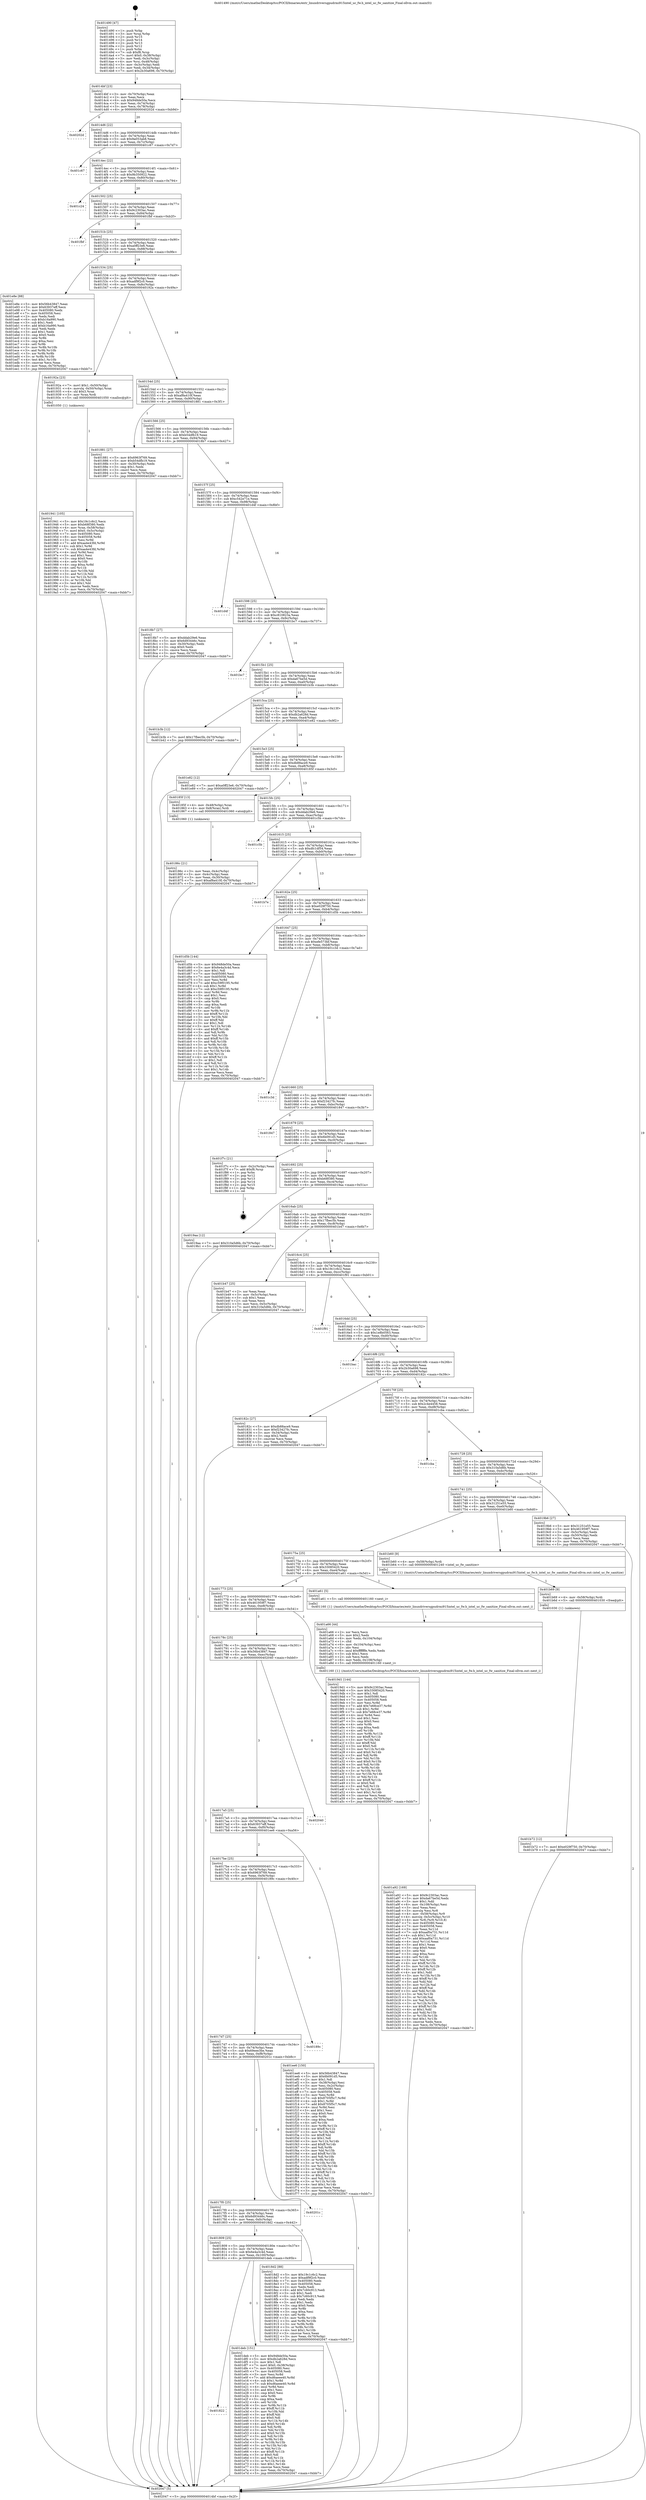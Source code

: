 digraph "0x401490" {
  label = "0x401490 (/mnt/c/Users/mathe/Desktop/tcc/POCII/binaries/extr_linuxdriversgpudrmi915intel_uc_fw.h_intel_uc_fw_sanitize_Final-ollvm.out::main(0))"
  labelloc = "t"
  node[shape=record]

  Entry [label="",width=0.3,height=0.3,shape=circle,fillcolor=black,style=filled]
  "0x4014bf" [label="{
     0x4014bf [23]\l
     | [instrs]\l
     &nbsp;&nbsp;0x4014bf \<+3\>: mov -0x70(%rbp),%eax\l
     &nbsp;&nbsp;0x4014c2 \<+2\>: mov %eax,%ecx\l
     &nbsp;&nbsp;0x4014c4 \<+6\>: sub $0x948de50a,%ecx\l
     &nbsp;&nbsp;0x4014ca \<+3\>: mov %eax,-0x74(%rbp)\l
     &nbsp;&nbsp;0x4014cd \<+3\>: mov %ecx,-0x78(%rbp)\l
     &nbsp;&nbsp;0x4014d0 \<+6\>: je 000000000040202d \<main+0xb9d\>\l
  }"]
  "0x40202d" [label="{
     0x40202d\l
  }", style=dashed]
  "0x4014d6" [label="{
     0x4014d6 [22]\l
     | [instrs]\l
     &nbsp;&nbsp;0x4014d6 \<+5\>: jmp 00000000004014db \<main+0x4b\>\l
     &nbsp;&nbsp;0x4014db \<+3\>: mov -0x74(%rbp),%eax\l
     &nbsp;&nbsp;0x4014de \<+5\>: sub $0x9a053ab8,%eax\l
     &nbsp;&nbsp;0x4014e3 \<+3\>: mov %eax,-0x7c(%rbp)\l
     &nbsp;&nbsp;0x4014e6 \<+6\>: je 0000000000401c67 \<main+0x7d7\>\l
  }"]
  Exit [label="",width=0.3,height=0.3,shape=circle,fillcolor=black,style=filled,peripheries=2]
  "0x401c67" [label="{
     0x401c67\l
  }", style=dashed]
  "0x4014ec" [label="{
     0x4014ec [22]\l
     | [instrs]\l
     &nbsp;&nbsp;0x4014ec \<+5\>: jmp 00000000004014f1 \<main+0x61\>\l
     &nbsp;&nbsp;0x4014f1 \<+3\>: mov -0x74(%rbp),%eax\l
     &nbsp;&nbsp;0x4014f4 \<+5\>: sub $0x9b350922,%eax\l
     &nbsp;&nbsp;0x4014f9 \<+3\>: mov %eax,-0x80(%rbp)\l
     &nbsp;&nbsp;0x4014fc \<+6\>: je 0000000000401c24 \<main+0x794\>\l
  }"]
  "0x401822" [label="{
     0x401822\l
  }", style=dashed]
  "0x401c24" [label="{
     0x401c24\l
  }", style=dashed]
  "0x401502" [label="{
     0x401502 [25]\l
     | [instrs]\l
     &nbsp;&nbsp;0x401502 \<+5\>: jmp 0000000000401507 \<main+0x77\>\l
     &nbsp;&nbsp;0x401507 \<+3\>: mov -0x74(%rbp),%eax\l
     &nbsp;&nbsp;0x40150a \<+5\>: sub $0x9c2303ac,%eax\l
     &nbsp;&nbsp;0x40150f \<+6\>: mov %eax,-0x84(%rbp)\l
     &nbsp;&nbsp;0x401515 \<+6\>: je 0000000000401fbf \<main+0xb2f\>\l
  }"]
  "0x401deb" [label="{
     0x401deb [151]\l
     | [instrs]\l
     &nbsp;&nbsp;0x401deb \<+5\>: mov $0x948de50a,%eax\l
     &nbsp;&nbsp;0x401df0 \<+5\>: mov $0xdb2a628d,%ecx\l
     &nbsp;&nbsp;0x401df5 \<+2\>: mov $0x1,%dl\l
     &nbsp;&nbsp;0x401df7 \<+7\>: movl $0x0,-0x38(%rbp)\l
     &nbsp;&nbsp;0x401dfe \<+7\>: mov 0x405080,%esi\l
     &nbsp;&nbsp;0x401e05 \<+7\>: mov 0x405058,%edi\l
     &nbsp;&nbsp;0x401e0c \<+3\>: mov %esi,%r8d\l
     &nbsp;&nbsp;0x401e0f \<+7\>: add $0xd6aeee40,%r8d\l
     &nbsp;&nbsp;0x401e16 \<+4\>: sub $0x1,%r8d\l
     &nbsp;&nbsp;0x401e1a \<+7\>: sub $0xd6aeee40,%r8d\l
     &nbsp;&nbsp;0x401e21 \<+4\>: imul %r8d,%esi\l
     &nbsp;&nbsp;0x401e25 \<+3\>: and $0x1,%esi\l
     &nbsp;&nbsp;0x401e28 \<+3\>: cmp $0x0,%esi\l
     &nbsp;&nbsp;0x401e2b \<+4\>: sete %r9b\l
     &nbsp;&nbsp;0x401e2f \<+3\>: cmp $0xa,%edi\l
     &nbsp;&nbsp;0x401e32 \<+4\>: setl %r10b\l
     &nbsp;&nbsp;0x401e36 \<+3\>: mov %r9b,%r11b\l
     &nbsp;&nbsp;0x401e39 \<+4\>: xor $0xff,%r11b\l
     &nbsp;&nbsp;0x401e3d \<+3\>: mov %r10b,%bl\l
     &nbsp;&nbsp;0x401e40 \<+3\>: xor $0xff,%bl\l
     &nbsp;&nbsp;0x401e43 \<+3\>: xor $0x0,%dl\l
     &nbsp;&nbsp;0x401e46 \<+3\>: mov %r11b,%r14b\l
     &nbsp;&nbsp;0x401e49 \<+4\>: and $0x0,%r14b\l
     &nbsp;&nbsp;0x401e4d \<+3\>: and %dl,%r9b\l
     &nbsp;&nbsp;0x401e50 \<+3\>: mov %bl,%r15b\l
     &nbsp;&nbsp;0x401e53 \<+4\>: and $0x0,%r15b\l
     &nbsp;&nbsp;0x401e57 \<+3\>: and %dl,%r10b\l
     &nbsp;&nbsp;0x401e5a \<+3\>: or %r9b,%r14b\l
     &nbsp;&nbsp;0x401e5d \<+3\>: or %r10b,%r15b\l
     &nbsp;&nbsp;0x401e60 \<+3\>: xor %r15b,%r14b\l
     &nbsp;&nbsp;0x401e63 \<+3\>: or %bl,%r11b\l
     &nbsp;&nbsp;0x401e66 \<+4\>: xor $0xff,%r11b\l
     &nbsp;&nbsp;0x401e6a \<+3\>: or $0x0,%dl\l
     &nbsp;&nbsp;0x401e6d \<+3\>: and %dl,%r11b\l
     &nbsp;&nbsp;0x401e70 \<+3\>: or %r11b,%r14b\l
     &nbsp;&nbsp;0x401e73 \<+4\>: test $0x1,%r14b\l
     &nbsp;&nbsp;0x401e77 \<+3\>: cmovne %ecx,%eax\l
     &nbsp;&nbsp;0x401e7a \<+3\>: mov %eax,-0x70(%rbp)\l
     &nbsp;&nbsp;0x401e7d \<+5\>: jmp 0000000000402047 \<main+0xbb7\>\l
  }"]
  "0x401fbf" [label="{
     0x401fbf\l
  }", style=dashed]
  "0x40151b" [label="{
     0x40151b [25]\l
     | [instrs]\l
     &nbsp;&nbsp;0x40151b \<+5\>: jmp 0000000000401520 \<main+0x90\>\l
     &nbsp;&nbsp;0x401520 \<+3\>: mov -0x74(%rbp),%eax\l
     &nbsp;&nbsp;0x401523 \<+5\>: sub $0xa0ff23e6,%eax\l
     &nbsp;&nbsp;0x401528 \<+6\>: mov %eax,-0x88(%rbp)\l
     &nbsp;&nbsp;0x40152e \<+6\>: je 0000000000401e8e \<main+0x9fe\>\l
  }"]
  "0x401b72" [label="{
     0x401b72 [12]\l
     | [instrs]\l
     &nbsp;&nbsp;0x401b72 \<+7\>: movl $0xe029f750,-0x70(%rbp)\l
     &nbsp;&nbsp;0x401b79 \<+5\>: jmp 0000000000402047 \<main+0xbb7\>\l
  }"]
  "0x401e8e" [label="{
     0x401e8e [88]\l
     | [instrs]\l
     &nbsp;&nbsp;0x401e8e \<+5\>: mov $0x56b43847,%eax\l
     &nbsp;&nbsp;0x401e93 \<+5\>: mov $0x63937eff,%ecx\l
     &nbsp;&nbsp;0x401e98 \<+7\>: mov 0x405080,%edx\l
     &nbsp;&nbsp;0x401e9f \<+7\>: mov 0x405058,%esi\l
     &nbsp;&nbsp;0x401ea6 \<+2\>: mov %edx,%edi\l
     &nbsp;&nbsp;0x401ea8 \<+6\>: sub $0xb16a990,%edi\l
     &nbsp;&nbsp;0x401eae \<+3\>: sub $0x1,%edi\l
     &nbsp;&nbsp;0x401eb1 \<+6\>: add $0xb16a990,%edi\l
     &nbsp;&nbsp;0x401eb7 \<+3\>: imul %edi,%edx\l
     &nbsp;&nbsp;0x401eba \<+3\>: and $0x1,%edx\l
     &nbsp;&nbsp;0x401ebd \<+3\>: cmp $0x0,%edx\l
     &nbsp;&nbsp;0x401ec0 \<+4\>: sete %r8b\l
     &nbsp;&nbsp;0x401ec4 \<+3\>: cmp $0xa,%esi\l
     &nbsp;&nbsp;0x401ec7 \<+4\>: setl %r9b\l
     &nbsp;&nbsp;0x401ecb \<+3\>: mov %r8b,%r10b\l
     &nbsp;&nbsp;0x401ece \<+3\>: and %r9b,%r10b\l
     &nbsp;&nbsp;0x401ed1 \<+3\>: xor %r9b,%r8b\l
     &nbsp;&nbsp;0x401ed4 \<+3\>: or %r8b,%r10b\l
     &nbsp;&nbsp;0x401ed7 \<+4\>: test $0x1,%r10b\l
     &nbsp;&nbsp;0x401edb \<+3\>: cmovne %ecx,%eax\l
     &nbsp;&nbsp;0x401ede \<+3\>: mov %eax,-0x70(%rbp)\l
     &nbsp;&nbsp;0x401ee1 \<+5\>: jmp 0000000000402047 \<main+0xbb7\>\l
  }"]
  "0x401534" [label="{
     0x401534 [25]\l
     | [instrs]\l
     &nbsp;&nbsp;0x401534 \<+5\>: jmp 0000000000401539 \<main+0xa9\>\l
     &nbsp;&nbsp;0x401539 \<+3\>: mov -0x74(%rbp),%eax\l
     &nbsp;&nbsp;0x40153c \<+5\>: sub $0xadf9f2c0,%eax\l
     &nbsp;&nbsp;0x401541 \<+6\>: mov %eax,-0x8c(%rbp)\l
     &nbsp;&nbsp;0x401547 \<+6\>: je 000000000040192a \<main+0x49a\>\l
  }"]
  "0x401b69" [label="{
     0x401b69 [9]\l
     | [instrs]\l
     &nbsp;&nbsp;0x401b69 \<+4\>: mov -0x58(%rbp),%rdi\l
     &nbsp;&nbsp;0x401b6d \<+5\>: call 0000000000401030 \<free@plt\>\l
     | [calls]\l
     &nbsp;&nbsp;0x401030 \{1\} (unknown)\l
  }"]
  "0x40192a" [label="{
     0x40192a [23]\l
     | [instrs]\l
     &nbsp;&nbsp;0x40192a \<+7\>: movl $0x1,-0x50(%rbp)\l
     &nbsp;&nbsp;0x401931 \<+4\>: movslq -0x50(%rbp),%rax\l
     &nbsp;&nbsp;0x401935 \<+4\>: shl $0x3,%rax\l
     &nbsp;&nbsp;0x401939 \<+3\>: mov %rax,%rdi\l
     &nbsp;&nbsp;0x40193c \<+5\>: call 0000000000401050 \<malloc@plt\>\l
     | [calls]\l
     &nbsp;&nbsp;0x401050 \{1\} (unknown)\l
  }"]
  "0x40154d" [label="{
     0x40154d [25]\l
     | [instrs]\l
     &nbsp;&nbsp;0x40154d \<+5\>: jmp 0000000000401552 \<main+0xc2\>\l
     &nbsp;&nbsp;0x401552 \<+3\>: mov -0x74(%rbp),%eax\l
     &nbsp;&nbsp;0x401555 \<+5\>: sub $0xaf8a410f,%eax\l
     &nbsp;&nbsp;0x40155a \<+6\>: mov %eax,-0x90(%rbp)\l
     &nbsp;&nbsp;0x401560 \<+6\>: je 0000000000401881 \<main+0x3f1\>\l
  }"]
  "0x401a92" [label="{
     0x401a92 [169]\l
     | [instrs]\l
     &nbsp;&nbsp;0x401a92 \<+5\>: mov $0x9c2303ac,%ecx\l
     &nbsp;&nbsp;0x401a97 \<+5\>: mov $0xda67be5d,%edx\l
     &nbsp;&nbsp;0x401a9c \<+3\>: mov $0x1,%dil\l
     &nbsp;&nbsp;0x401a9f \<+6\>: mov -0x108(%rbp),%esi\l
     &nbsp;&nbsp;0x401aa5 \<+3\>: imul %eax,%esi\l
     &nbsp;&nbsp;0x401aa8 \<+3\>: movslq %esi,%r8\l
     &nbsp;&nbsp;0x401aab \<+4\>: mov -0x58(%rbp),%r9\l
     &nbsp;&nbsp;0x401aaf \<+4\>: movslq -0x5c(%rbp),%r10\l
     &nbsp;&nbsp;0x401ab3 \<+4\>: mov %r8,(%r9,%r10,8)\l
     &nbsp;&nbsp;0x401ab7 \<+7\>: mov 0x405080,%eax\l
     &nbsp;&nbsp;0x401abe \<+7\>: mov 0x405058,%esi\l
     &nbsp;&nbsp;0x401ac5 \<+3\>: mov %eax,%r11d\l
     &nbsp;&nbsp;0x401ac8 \<+7\>: sub $0xaaf0a731,%r11d\l
     &nbsp;&nbsp;0x401acf \<+4\>: sub $0x1,%r11d\l
     &nbsp;&nbsp;0x401ad3 \<+7\>: add $0xaaf0a731,%r11d\l
     &nbsp;&nbsp;0x401ada \<+4\>: imul %r11d,%eax\l
     &nbsp;&nbsp;0x401ade \<+3\>: and $0x1,%eax\l
     &nbsp;&nbsp;0x401ae1 \<+3\>: cmp $0x0,%eax\l
     &nbsp;&nbsp;0x401ae4 \<+3\>: sete %bl\l
     &nbsp;&nbsp;0x401ae7 \<+3\>: cmp $0xa,%esi\l
     &nbsp;&nbsp;0x401aea \<+4\>: setl %r14b\l
     &nbsp;&nbsp;0x401aee \<+3\>: mov %bl,%r15b\l
     &nbsp;&nbsp;0x401af1 \<+4\>: xor $0xff,%r15b\l
     &nbsp;&nbsp;0x401af5 \<+3\>: mov %r14b,%r12b\l
     &nbsp;&nbsp;0x401af8 \<+4\>: xor $0xff,%r12b\l
     &nbsp;&nbsp;0x401afc \<+4\>: xor $0x1,%dil\l
     &nbsp;&nbsp;0x401b00 \<+3\>: mov %r15b,%r13b\l
     &nbsp;&nbsp;0x401b03 \<+4\>: and $0xff,%r13b\l
     &nbsp;&nbsp;0x401b07 \<+3\>: and %dil,%bl\l
     &nbsp;&nbsp;0x401b0a \<+3\>: mov %r12b,%al\l
     &nbsp;&nbsp;0x401b0d \<+2\>: and $0xff,%al\l
     &nbsp;&nbsp;0x401b0f \<+3\>: and %dil,%r14b\l
     &nbsp;&nbsp;0x401b12 \<+3\>: or %bl,%r13b\l
     &nbsp;&nbsp;0x401b15 \<+3\>: or %r14b,%al\l
     &nbsp;&nbsp;0x401b18 \<+3\>: xor %al,%r13b\l
     &nbsp;&nbsp;0x401b1b \<+3\>: or %r12b,%r15b\l
     &nbsp;&nbsp;0x401b1e \<+4\>: xor $0xff,%r15b\l
     &nbsp;&nbsp;0x401b22 \<+4\>: or $0x1,%dil\l
     &nbsp;&nbsp;0x401b26 \<+3\>: and %dil,%r15b\l
     &nbsp;&nbsp;0x401b29 \<+3\>: or %r15b,%r13b\l
     &nbsp;&nbsp;0x401b2c \<+4\>: test $0x1,%r13b\l
     &nbsp;&nbsp;0x401b30 \<+3\>: cmovne %edx,%ecx\l
     &nbsp;&nbsp;0x401b33 \<+3\>: mov %ecx,-0x70(%rbp)\l
     &nbsp;&nbsp;0x401b36 \<+5\>: jmp 0000000000402047 \<main+0xbb7\>\l
  }"]
  "0x401881" [label="{
     0x401881 [27]\l
     | [instrs]\l
     &nbsp;&nbsp;0x401881 \<+5\>: mov $0x6963f769,%eax\l
     &nbsp;&nbsp;0x401886 \<+5\>: mov $0xb54dfb19,%ecx\l
     &nbsp;&nbsp;0x40188b \<+3\>: mov -0x30(%rbp),%edx\l
     &nbsp;&nbsp;0x40188e \<+3\>: cmp $0x1,%edx\l
     &nbsp;&nbsp;0x401891 \<+3\>: cmovl %ecx,%eax\l
     &nbsp;&nbsp;0x401894 \<+3\>: mov %eax,-0x70(%rbp)\l
     &nbsp;&nbsp;0x401897 \<+5\>: jmp 0000000000402047 \<main+0xbb7\>\l
  }"]
  "0x401566" [label="{
     0x401566 [25]\l
     | [instrs]\l
     &nbsp;&nbsp;0x401566 \<+5\>: jmp 000000000040156b \<main+0xdb\>\l
     &nbsp;&nbsp;0x40156b \<+3\>: mov -0x74(%rbp),%eax\l
     &nbsp;&nbsp;0x40156e \<+5\>: sub $0xb54dfb19,%eax\l
     &nbsp;&nbsp;0x401573 \<+6\>: mov %eax,-0x94(%rbp)\l
     &nbsp;&nbsp;0x401579 \<+6\>: je 00000000004018b7 \<main+0x427\>\l
  }"]
  "0x401a66" [label="{
     0x401a66 [44]\l
     | [instrs]\l
     &nbsp;&nbsp;0x401a66 \<+2\>: xor %ecx,%ecx\l
     &nbsp;&nbsp;0x401a68 \<+5\>: mov $0x2,%edx\l
     &nbsp;&nbsp;0x401a6d \<+6\>: mov %edx,-0x104(%rbp)\l
     &nbsp;&nbsp;0x401a73 \<+1\>: cltd\l
     &nbsp;&nbsp;0x401a74 \<+6\>: mov -0x104(%rbp),%esi\l
     &nbsp;&nbsp;0x401a7a \<+2\>: idiv %esi\l
     &nbsp;&nbsp;0x401a7c \<+6\>: imul $0xfffffffe,%edx,%edx\l
     &nbsp;&nbsp;0x401a82 \<+3\>: sub $0x1,%ecx\l
     &nbsp;&nbsp;0x401a85 \<+2\>: sub %ecx,%edx\l
     &nbsp;&nbsp;0x401a87 \<+6\>: mov %edx,-0x108(%rbp)\l
     &nbsp;&nbsp;0x401a8d \<+5\>: call 0000000000401160 \<next_i\>\l
     | [calls]\l
     &nbsp;&nbsp;0x401160 \{1\} (/mnt/c/Users/mathe/Desktop/tcc/POCII/binaries/extr_linuxdriversgpudrmi915intel_uc_fw.h_intel_uc_fw_sanitize_Final-ollvm.out::next_i)\l
  }"]
  "0x4018b7" [label="{
     0x4018b7 [27]\l
     | [instrs]\l
     &nbsp;&nbsp;0x4018b7 \<+5\>: mov $0xddab29e6,%eax\l
     &nbsp;&nbsp;0x4018bc \<+5\>: mov $0x6d93446c,%ecx\l
     &nbsp;&nbsp;0x4018c1 \<+3\>: mov -0x30(%rbp),%edx\l
     &nbsp;&nbsp;0x4018c4 \<+3\>: cmp $0x0,%edx\l
     &nbsp;&nbsp;0x4018c7 \<+3\>: cmove %ecx,%eax\l
     &nbsp;&nbsp;0x4018ca \<+3\>: mov %eax,-0x70(%rbp)\l
     &nbsp;&nbsp;0x4018cd \<+5\>: jmp 0000000000402047 \<main+0xbb7\>\l
  }"]
  "0x40157f" [label="{
     0x40157f [25]\l
     | [instrs]\l
     &nbsp;&nbsp;0x40157f \<+5\>: jmp 0000000000401584 \<main+0xf4\>\l
     &nbsp;&nbsp;0x401584 \<+3\>: mov -0x74(%rbp),%eax\l
     &nbsp;&nbsp;0x401587 \<+5\>: sub $0xc542e71e,%eax\l
     &nbsp;&nbsp;0x40158c \<+6\>: mov %eax,-0x98(%rbp)\l
     &nbsp;&nbsp;0x401592 \<+6\>: je 0000000000401d4f \<main+0x8bf\>\l
  }"]
  "0x401941" [label="{
     0x401941 [105]\l
     | [instrs]\l
     &nbsp;&nbsp;0x401941 \<+5\>: mov $0x19c1c6c2,%ecx\l
     &nbsp;&nbsp;0x401946 \<+5\>: mov $0xb68f380,%edx\l
     &nbsp;&nbsp;0x40194b \<+4\>: mov %rax,-0x58(%rbp)\l
     &nbsp;&nbsp;0x40194f \<+7\>: movl $0x0,-0x5c(%rbp)\l
     &nbsp;&nbsp;0x401956 \<+7\>: mov 0x405080,%esi\l
     &nbsp;&nbsp;0x40195d \<+8\>: mov 0x405058,%r8d\l
     &nbsp;&nbsp;0x401965 \<+3\>: mov %esi,%r9d\l
     &nbsp;&nbsp;0x401968 \<+7\>: add $0xaa4e43fd,%r9d\l
     &nbsp;&nbsp;0x40196f \<+4\>: sub $0x1,%r9d\l
     &nbsp;&nbsp;0x401973 \<+7\>: sub $0xaa4e43fd,%r9d\l
     &nbsp;&nbsp;0x40197a \<+4\>: imul %r9d,%esi\l
     &nbsp;&nbsp;0x40197e \<+3\>: and $0x1,%esi\l
     &nbsp;&nbsp;0x401981 \<+3\>: cmp $0x0,%esi\l
     &nbsp;&nbsp;0x401984 \<+4\>: sete %r10b\l
     &nbsp;&nbsp;0x401988 \<+4\>: cmp $0xa,%r8d\l
     &nbsp;&nbsp;0x40198c \<+4\>: setl %r11b\l
     &nbsp;&nbsp;0x401990 \<+3\>: mov %r10b,%bl\l
     &nbsp;&nbsp;0x401993 \<+3\>: and %r11b,%bl\l
     &nbsp;&nbsp;0x401996 \<+3\>: xor %r11b,%r10b\l
     &nbsp;&nbsp;0x401999 \<+3\>: or %r10b,%bl\l
     &nbsp;&nbsp;0x40199c \<+3\>: test $0x1,%bl\l
     &nbsp;&nbsp;0x40199f \<+3\>: cmovne %edx,%ecx\l
     &nbsp;&nbsp;0x4019a2 \<+3\>: mov %ecx,-0x70(%rbp)\l
     &nbsp;&nbsp;0x4019a5 \<+5\>: jmp 0000000000402047 \<main+0xbb7\>\l
  }"]
  "0x401d4f" [label="{
     0x401d4f\l
  }", style=dashed]
  "0x401598" [label="{
     0x401598 [25]\l
     | [instrs]\l
     &nbsp;&nbsp;0x401598 \<+5\>: jmp 000000000040159d \<main+0x10d\>\l
     &nbsp;&nbsp;0x40159d \<+3\>: mov -0x74(%rbp),%eax\l
     &nbsp;&nbsp;0x4015a0 \<+5\>: sub $0xc810823a,%eax\l
     &nbsp;&nbsp;0x4015a5 \<+6\>: mov %eax,-0x9c(%rbp)\l
     &nbsp;&nbsp;0x4015ab \<+6\>: je 0000000000401bc7 \<main+0x737\>\l
  }"]
  "0x401809" [label="{
     0x401809 [25]\l
     | [instrs]\l
     &nbsp;&nbsp;0x401809 \<+5\>: jmp 000000000040180e \<main+0x37e\>\l
     &nbsp;&nbsp;0x40180e \<+3\>: mov -0x74(%rbp),%eax\l
     &nbsp;&nbsp;0x401811 \<+5\>: sub $0x6e4a3c4d,%eax\l
     &nbsp;&nbsp;0x401816 \<+6\>: mov %eax,-0x100(%rbp)\l
     &nbsp;&nbsp;0x40181c \<+6\>: je 0000000000401deb \<main+0x95b\>\l
  }"]
  "0x401bc7" [label="{
     0x401bc7\l
  }", style=dashed]
  "0x4015b1" [label="{
     0x4015b1 [25]\l
     | [instrs]\l
     &nbsp;&nbsp;0x4015b1 \<+5\>: jmp 00000000004015b6 \<main+0x126\>\l
     &nbsp;&nbsp;0x4015b6 \<+3\>: mov -0x74(%rbp),%eax\l
     &nbsp;&nbsp;0x4015b9 \<+5\>: sub $0xda67be5d,%eax\l
     &nbsp;&nbsp;0x4015be \<+6\>: mov %eax,-0xa0(%rbp)\l
     &nbsp;&nbsp;0x4015c4 \<+6\>: je 0000000000401b3b \<main+0x6ab\>\l
  }"]
  "0x4018d2" [label="{
     0x4018d2 [88]\l
     | [instrs]\l
     &nbsp;&nbsp;0x4018d2 \<+5\>: mov $0x19c1c6c2,%eax\l
     &nbsp;&nbsp;0x4018d7 \<+5\>: mov $0xadf9f2c0,%ecx\l
     &nbsp;&nbsp;0x4018dc \<+7\>: mov 0x405080,%edx\l
     &nbsp;&nbsp;0x4018e3 \<+7\>: mov 0x405058,%esi\l
     &nbsp;&nbsp;0x4018ea \<+2\>: mov %edx,%edi\l
     &nbsp;&nbsp;0x4018ec \<+6\>: add $0x7c60c913,%edi\l
     &nbsp;&nbsp;0x4018f2 \<+3\>: sub $0x1,%edi\l
     &nbsp;&nbsp;0x4018f5 \<+6\>: sub $0x7c60c913,%edi\l
     &nbsp;&nbsp;0x4018fb \<+3\>: imul %edi,%edx\l
     &nbsp;&nbsp;0x4018fe \<+3\>: and $0x1,%edx\l
     &nbsp;&nbsp;0x401901 \<+3\>: cmp $0x0,%edx\l
     &nbsp;&nbsp;0x401904 \<+4\>: sete %r8b\l
     &nbsp;&nbsp;0x401908 \<+3\>: cmp $0xa,%esi\l
     &nbsp;&nbsp;0x40190b \<+4\>: setl %r9b\l
     &nbsp;&nbsp;0x40190f \<+3\>: mov %r8b,%r10b\l
     &nbsp;&nbsp;0x401912 \<+3\>: and %r9b,%r10b\l
     &nbsp;&nbsp;0x401915 \<+3\>: xor %r9b,%r8b\l
     &nbsp;&nbsp;0x401918 \<+3\>: or %r8b,%r10b\l
     &nbsp;&nbsp;0x40191b \<+4\>: test $0x1,%r10b\l
     &nbsp;&nbsp;0x40191f \<+3\>: cmovne %ecx,%eax\l
     &nbsp;&nbsp;0x401922 \<+3\>: mov %eax,-0x70(%rbp)\l
     &nbsp;&nbsp;0x401925 \<+5\>: jmp 0000000000402047 \<main+0xbb7\>\l
  }"]
  "0x401b3b" [label="{
     0x401b3b [12]\l
     | [instrs]\l
     &nbsp;&nbsp;0x401b3b \<+7\>: movl $0x17fbec5b,-0x70(%rbp)\l
     &nbsp;&nbsp;0x401b42 \<+5\>: jmp 0000000000402047 \<main+0xbb7\>\l
  }"]
  "0x4015ca" [label="{
     0x4015ca [25]\l
     | [instrs]\l
     &nbsp;&nbsp;0x4015ca \<+5\>: jmp 00000000004015cf \<main+0x13f\>\l
     &nbsp;&nbsp;0x4015cf \<+3\>: mov -0x74(%rbp),%eax\l
     &nbsp;&nbsp;0x4015d2 \<+5\>: sub $0xdb2a628d,%eax\l
     &nbsp;&nbsp;0x4015d7 \<+6\>: mov %eax,-0xa4(%rbp)\l
     &nbsp;&nbsp;0x4015dd \<+6\>: je 0000000000401e82 \<main+0x9f2\>\l
  }"]
  "0x4017f0" [label="{
     0x4017f0 [25]\l
     | [instrs]\l
     &nbsp;&nbsp;0x4017f0 \<+5\>: jmp 00000000004017f5 \<main+0x365\>\l
     &nbsp;&nbsp;0x4017f5 \<+3\>: mov -0x74(%rbp),%eax\l
     &nbsp;&nbsp;0x4017f8 \<+5\>: sub $0x6d93446c,%eax\l
     &nbsp;&nbsp;0x4017fd \<+6\>: mov %eax,-0xfc(%rbp)\l
     &nbsp;&nbsp;0x401803 \<+6\>: je 00000000004018d2 \<main+0x442\>\l
  }"]
  "0x401e82" [label="{
     0x401e82 [12]\l
     | [instrs]\l
     &nbsp;&nbsp;0x401e82 \<+7\>: movl $0xa0ff23e6,-0x70(%rbp)\l
     &nbsp;&nbsp;0x401e89 \<+5\>: jmp 0000000000402047 \<main+0xbb7\>\l
  }"]
  "0x4015e3" [label="{
     0x4015e3 [25]\l
     | [instrs]\l
     &nbsp;&nbsp;0x4015e3 \<+5\>: jmp 00000000004015e8 \<main+0x158\>\l
     &nbsp;&nbsp;0x4015e8 \<+3\>: mov -0x74(%rbp),%eax\l
     &nbsp;&nbsp;0x4015eb \<+5\>: sub $0xdb88ace9,%eax\l
     &nbsp;&nbsp;0x4015f0 \<+6\>: mov %eax,-0xa8(%rbp)\l
     &nbsp;&nbsp;0x4015f6 \<+6\>: je 000000000040185f \<main+0x3cf\>\l
  }"]
  "0x40201c" [label="{
     0x40201c\l
  }", style=dashed]
  "0x40185f" [label="{
     0x40185f [13]\l
     | [instrs]\l
     &nbsp;&nbsp;0x40185f \<+4\>: mov -0x48(%rbp),%rax\l
     &nbsp;&nbsp;0x401863 \<+4\>: mov 0x8(%rax),%rdi\l
     &nbsp;&nbsp;0x401867 \<+5\>: call 0000000000401060 \<atoi@plt\>\l
     | [calls]\l
     &nbsp;&nbsp;0x401060 \{1\} (unknown)\l
  }"]
  "0x4015fc" [label="{
     0x4015fc [25]\l
     | [instrs]\l
     &nbsp;&nbsp;0x4015fc \<+5\>: jmp 0000000000401601 \<main+0x171\>\l
     &nbsp;&nbsp;0x401601 \<+3\>: mov -0x74(%rbp),%eax\l
     &nbsp;&nbsp;0x401604 \<+5\>: sub $0xddab29e6,%eax\l
     &nbsp;&nbsp;0x401609 \<+6\>: mov %eax,-0xac(%rbp)\l
     &nbsp;&nbsp;0x40160f \<+6\>: je 0000000000401c5b \<main+0x7cb\>\l
  }"]
  "0x4017d7" [label="{
     0x4017d7 [25]\l
     | [instrs]\l
     &nbsp;&nbsp;0x4017d7 \<+5\>: jmp 00000000004017dc \<main+0x34c\>\l
     &nbsp;&nbsp;0x4017dc \<+3\>: mov -0x74(%rbp),%eax\l
     &nbsp;&nbsp;0x4017df \<+5\>: sub $0x69eee3be,%eax\l
     &nbsp;&nbsp;0x4017e4 \<+6\>: mov %eax,-0xf8(%rbp)\l
     &nbsp;&nbsp;0x4017ea \<+6\>: je 000000000040201c \<main+0xb8c\>\l
  }"]
  "0x401c5b" [label="{
     0x401c5b\l
  }", style=dashed]
  "0x401615" [label="{
     0x401615 [25]\l
     | [instrs]\l
     &nbsp;&nbsp;0x401615 \<+5\>: jmp 000000000040161a \<main+0x18a\>\l
     &nbsp;&nbsp;0x40161a \<+3\>: mov -0x74(%rbp),%eax\l
     &nbsp;&nbsp;0x40161d \<+5\>: sub $0xdfc1df54,%eax\l
     &nbsp;&nbsp;0x401622 \<+6\>: mov %eax,-0xb0(%rbp)\l
     &nbsp;&nbsp;0x401628 \<+6\>: je 0000000000401b7e \<main+0x6ee\>\l
  }"]
  "0x40189c" [label="{
     0x40189c\l
  }", style=dashed]
  "0x401b7e" [label="{
     0x401b7e\l
  }", style=dashed]
  "0x40162e" [label="{
     0x40162e [25]\l
     | [instrs]\l
     &nbsp;&nbsp;0x40162e \<+5\>: jmp 0000000000401633 \<main+0x1a3\>\l
     &nbsp;&nbsp;0x401633 \<+3\>: mov -0x74(%rbp),%eax\l
     &nbsp;&nbsp;0x401636 \<+5\>: sub $0xe029f750,%eax\l
     &nbsp;&nbsp;0x40163b \<+6\>: mov %eax,-0xb4(%rbp)\l
     &nbsp;&nbsp;0x401641 \<+6\>: je 0000000000401d5b \<main+0x8cb\>\l
  }"]
  "0x4017be" [label="{
     0x4017be [25]\l
     | [instrs]\l
     &nbsp;&nbsp;0x4017be \<+5\>: jmp 00000000004017c3 \<main+0x333\>\l
     &nbsp;&nbsp;0x4017c3 \<+3\>: mov -0x74(%rbp),%eax\l
     &nbsp;&nbsp;0x4017c6 \<+5\>: sub $0x6963f769,%eax\l
     &nbsp;&nbsp;0x4017cb \<+6\>: mov %eax,-0xf4(%rbp)\l
     &nbsp;&nbsp;0x4017d1 \<+6\>: je 000000000040189c \<main+0x40c\>\l
  }"]
  "0x401d5b" [label="{
     0x401d5b [144]\l
     | [instrs]\l
     &nbsp;&nbsp;0x401d5b \<+5\>: mov $0x948de50a,%eax\l
     &nbsp;&nbsp;0x401d60 \<+5\>: mov $0x6e4a3c4d,%ecx\l
     &nbsp;&nbsp;0x401d65 \<+2\>: mov $0x1,%dl\l
     &nbsp;&nbsp;0x401d67 \<+7\>: mov 0x405080,%esi\l
     &nbsp;&nbsp;0x401d6e \<+7\>: mov 0x405058,%edi\l
     &nbsp;&nbsp;0x401d75 \<+3\>: mov %esi,%r8d\l
     &nbsp;&nbsp;0x401d78 \<+7\>: add $0xc59f0195,%r8d\l
     &nbsp;&nbsp;0x401d7f \<+4\>: sub $0x1,%r8d\l
     &nbsp;&nbsp;0x401d83 \<+7\>: sub $0xc59f0195,%r8d\l
     &nbsp;&nbsp;0x401d8a \<+4\>: imul %r8d,%esi\l
     &nbsp;&nbsp;0x401d8e \<+3\>: and $0x1,%esi\l
     &nbsp;&nbsp;0x401d91 \<+3\>: cmp $0x0,%esi\l
     &nbsp;&nbsp;0x401d94 \<+4\>: sete %r9b\l
     &nbsp;&nbsp;0x401d98 \<+3\>: cmp $0xa,%edi\l
     &nbsp;&nbsp;0x401d9b \<+4\>: setl %r10b\l
     &nbsp;&nbsp;0x401d9f \<+3\>: mov %r9b,%r11b\l
     &nbsp;&nbsp;0x401da2 \<+4\>: xor $0xff,%r11b\l
     &nbsp;&nbsp;0x401da6 \<+3\>: mov %r10b,%bl\l
     &nbsp;&nbsp;0x401da9 \<+3\>: xor $0xff,%bl\l
     &nbsp;&nbsp;0x401dac \<+3\>: xor $0x1,%dl\l
     &nbsp;&nbsp;0x401daf \<+3\>: mov %r11b,%r14b\l
     &nbsp;&nbsp;0x401db2 \<+4\>: and $0xff,%r14b\l
     &nbsp;&nbsp;0x401db6 \<+3\>: and %dl,%r9b\l
     &nbsp;&nbsp;0x401db9 \<+3\>: mov %bl,%r15b\l
     &nbsp;&nbsp;0x401dbc \<+4\>: and $0xff,%r15b\l
     &nbsp;&nbsp;0x401dc0 \<+3\>: and %dl,%r10b\l
     &nbsp;&nbsp;0x401dc3 \<+3\>: or %r9b,%r14b\l
     &nbsp;&nbsp;0x401dc6 \<+3\>: or %r10b,%r15b\l
     &nbsp;&nbsp;0x401dc9 \<+3\>: xor %r15b,%r14b\l
     &nbsp;&nbsp;0x401dcc \<+3\>: or %bl,%r11b\l
     &nbsp;&nbsp;0x401dcf \<+4\>: xor $0xff,%r11b\l
     &nbsp;&nbsp;0x401dd3 \<+3\>: or $0x1,%dl\l
     &nbsp;&nbsp;0x401dd6 \<+3\>: and %dl,%r11b\l
     &nbsp;&nbsp;0x401dd9 \<+3\>: or %r11b,%r14b\l
     &nbsp;&nbsp;0x401ddc \<+4\>: test $0x1,%r14b\l
     &nbsp;&nbsp;0x401de0 \<+3\>: cmovne %ecx,%eax\l
     &nbsp;&nbsp;0x401de3 \<+3\>: mov %eax,-0x70(%rbp)\l
     &nbsp;&nbsp;0x401de6 \<+5\>: jmp 0000000000402047 \<main+0xbb7\>\l
  }"]
  "0x401647" [label="{
     0x401647 [25]\l
     | [instrs]\l
     &nbsp;&nbsp;0x401647 \<+5\>: jmp 000000000040164c \<main+0x1bc\>\l
     &nbsp;&nbsp;0x40164c \<+3\>: mov -0x74(%rbp),%eax\l
     &nbsp;&nbsp;0x40164f \<+5\>: sub $0xefe573bf,%eax\l
     &nbsp;&nbsp;0x401654 \<+6\>: mov %eax,-0xb8(%rbp)\l
     &nbsp;&nbsp;0x40165a \<+6\>: je 0000000000401c3d \<main+0x7ad\>\l
  }"]
  "0x401ee6" [label="{
     0x401ee6 [150]\l
     | [instrs]\l
     &nbsp;&nbsp;0x401ee6 \<+5\>: mov $0x56b43847,%eax\l
     &nbsp;&nbsp;0x401eeb \<+5\>: mov $0x6b091d5,%ecx\l
     &nbsp;&nbsp;0x401ef0 \<+2\>: mov $0x1,%dl\l
     &nbsp;&nbsp;0x401ef2 \<+3\>: mov -0x38(%rbp),%esi\l
     &nbsp;&nbsp;0x401ef5 \<+3\>: mov %esi,-0x2c(%rbp)\l
     &nbsp;&nbsp;0x401ef8 \<+7\>: mov 0x405080,%esi\l
     &nbsp;&nbsp;0x401eff \<+7\>: mov 0x405058,%edi\l
     &nbsp;&nbsp;0x401f06 \<+3\>: mov %esi,%r8d\l
     &nbsp;&nbsp;0x401f09 \<+7\>: sub $0x8705f5c7,%r8d\l
     &nbsp;&nbsp;0x401f10 \<+4\>: sub $0x1,%r8d\l
     &nbsp;&nbsp;0x401f14 \<+7\>: add $0x8705f5c7,%r8d\l
     &nbsp;&nbsp;0x401f1b \<+4\>: imul %r8d,%esi\l
     &nbsp;&nbsp;0x401f1f \<+3\>: and $0x1,%esi\l
     &nbsp;&nbsp;0x401f22 \<+3\>: cmp $0x0,%esi\l
     &nbsp;&nbsp;0x401f25 \<+4\>: sete %r9b\l
     &nbsp;&nbsp;0x401f29 \<+3\>: cmp $0xa,%edi\l
     &nbsp;&nbsp;0x401f2c \<+4\>: setl %r10b\l
     &nbsp;&nbsp;0x401f30 \<+3\>: mov %r9b,%r11b\l
     &nbsp;&nbsp;0x401f33 \<+4\>: xor $0xff,%r11b\l
     &nbsp;&nbsp;0x401f37 \<+3\>: mov %r10b,%bl\l
     &nbsp;&nbsp;0x401f3a \<+3\>: xor $0xff,%bl\l
     &nbsp;&nbsp;0x401f3d \<+3\>: xor $0x1,%dl\l
     &nbsp;&nbsp;0x401f40 \<+3\>: mov %r11b,%r14b\l
     &nbsp;&nbsp;0x401f43 \<+4\>: and $0xff,%r14b\l
     &nbsp;&nbsp;0x401f47 \<+3\>: and %dl,%r9b\l
     &nbsp;&nbsp;0x401f4a \<+3\>: mov %bl,%r15b\l
     &nbsp;&nbsp;0x401f4d \<+4\>: and $0xff,%r15b\l
     &nbsp;&nbsp;0x401f51 \<+3\>: and %dl,%r10b\l
     &nbsp;&nbsp;0x401f54 \<+3\>: or %r9b,%r14b\l
     &nbsp;&nbsp;0x401f57 \<+3\>: or %r10b,%r15b\l
     &nbsp;&nbsp;0x401f5a \<+3\>: xor %r15b,%r14b\l
     &nbsp;&nbsp;0x401f5d \<+3\>: or %bl,%r11b\l
     &nbsp;&nbsp;0x401f60 \<+4\>: xor $0xff,%r11b\l
     &nbsp;&nbsp;0x401f64 \<+3\>: or $0x1,%dl\l
     &nbsp;&nbsp;0x401f67 \<+3\>: and %dl,%r11b\l
     &nbsp;&nbsp;0x401f6a \<+3\>: or %r11b,%r14b\l
     &nbsp;&nbsp;0x401f6d \<+4\>: test $0x1,%r14b\l
     &nbsp;&nbsp;0x401f71 \<+3\>: cmovne %ecx,%eax\l
     &nbsp;&nbsp;0x401f74 \<+3\>: mov %eax,-0x70(%rbp)\l
     &nbsp;&nbsp;0x401f77 \<+5\>: jmp 0000000000402047 \<main+0xbb7\>\l
  }"]
  "0x401c3d" [label="{
     0x401c3d\l
  }", style=dashed]
  "0x401660" [label="{
     0x401660 [25]\l
     | [instrs]\l
     &nbsp;&nbsp;0x401660 \<+5\>: jmp 0000000000401665 \<main+0x1d5\>\l
     &nbsp;&nbsp;0x401665 \<+3\>: mov -0x74(%rbp),%eax\l
     &nbsp;&nbsp;0x401668 \<+5\>: sub $0xf23427fc,%eax\l
     &nbsp;&nbsp;0x40166d \<+6\>: mov %eax,-0xbc(%rbp)\l
     &nbsp;&nbsp;0x401673 \<+6\>: je 0000000000401847 \<main+0x3b7\>\l
  }"]
  "0x4017a5" [label="{
     0x4017a5 [25]\l
     | [instrs]\l
     &nbsp;&nbsp;0x4017a5 \<+5\>: jmp 00000000004017aa \<main+0x31a\>\l
     &nbsp;&nbsp;0x4017aa \<+3\>: mov -0x74(%rbp),%eax\l
     &nbsp;&nbsp;0x4017ad \<+5\>: sub $0x63937eff,%eax\l
     &nbsp;&nbsp;0x4017b2 \<+6\>: mov %eax,-0xf0(%rbp)\l
     &nbsp;&nbsp;0x4017b8 \<+6\>: je 0000000000401ee6 \<main+0xa56\>\l
  }"]
  "0x401847" [label="{
     0x401847\l
  }", style=dashed]
  "0x401679" [label="{
     0x401679 [25]\l
     | [instrs]\l
     &nbsp;&nbsp;0x401679 \<+5\>: jmp 000000000040167e \<main+0x1ee\>\l
     &nbsp;&nbsp;0x40167e \<+3\>: mov -0x74(%rbp),%eax\l
     &nbsp;&nbsp;0x401681 \<+5\>: sub $0x6b091d5,%eax\l
     &nbsp;&nbsp;0x401686 \<+6\>: mov %eax,-0xc0(%rbp)\l
     &nbsp;&nbsp;0x40168c \<+6\>: je 0000000000401f7c \<main+0xaec\>\l
  }"]
  "0x402040" [label="{
     0x402040\l
  }", style=dashed]
  "0x401f7c" [label="{
     0x401f7c [21]\l
     | [instrs]\l
     &nbsp;&nbsp;0x401f7c \<+3\>: mov -0x2c(%rbp),%eax\l
     &nbsp;&nbsp;0x401f7f \<+7\>: add $0xf8,%rsp\l
     &nbsp;&nbsp;0x401f86 \<+1\>: pop %rbx\l
     &nbsp;&nbsp;0x401f87 \<+2\>: pop %r12\l
     &nbsp;&nbsp;0x401f89 \<+2\>: pop %r13\l
     &nbsp;&nbsp;0x401f8b \<+2\>: pop %r14\l
     &nbsp;&nbsp;0x401f8d \<+2\>: pop %r15\l
     &nbsp;&nbsp;0x401f8f \<+1\>: pop %rbp\l
     &nbsp;&nbsp;0x401f90 \<+1\>: ret\l
  }"]
  "0x401692" [label="{
     0x401692 [25]\l
     | [instrs]\l
     &nbsp;&nbsp;0x401692 \<+5\>: jmp 0000000000401697 \<main+0x207\>\l
     &nbsp;&nbsp;0x401697 \<+3\>: mov -0x74(%rbp),%eax\l
     &nbsp;&nbsp;0x40169a \<+5\>: sub $0xb68f380,%eax\l
     &nbsp;&nbsp;0x40169f \<+6\>: mov %eax,-0xc4(%rbp)\l
     &nbsp;&nbsp;0x4016a5 \<+6\>: je 00000000004019aa \<main+0x51a\>\l
  }"]
  "0x40178c" [label="{
     0x40178c [25]\l
     | [instrs]\l
     &nbsp;&nbsp;0x40178c \<+5\>: jmp 0000000000401791 \<main+0x301\>\l
     &nbsp;&nbsp;0x401791 \<+3\>: mov -0x74(%rbp),%eax\l
     &nbsp;&nbsp;0x401794 \<+5\>: sub $0x56b43847,%eax\l
     &nbsp;&nbsp;0x401799 \<+6\>: mov %eax,-0xec(%rbp)\l
     &nbsp;&nbsp;0x40179f \<+6\>: je 0000000000402040 \<main+0xbb0\>\l
  }"]
  "0x4019aa" [label="{
     0x4019aa [12]\l
     | [instrs]\l
     &nbsp;&nbsp;0x4019aa \<+7\>: movl $0x310a5d6b,-0x70(%rbp)\l
     &nbsp;&nbsp;0x4019b1 \<+5\>: jmp 0000000000402047 \<main+0xbb7\>\l
  }"]
  "0x4016ab" [label="{
     0x4016ab [25]\l
     | [instrs]\l
     &nbsp;&nbsp;0x4016ab \<+5\>: jmp 00000000004016b0 \<main+0x220\>\l
     &nbsp;&nbsp;0x4016b0 \<+3\>: mov -0x74(%rbp),%eax\l
     &nbsp;&nbsp;0x4016b3 \<+5\>: sub $0x17fbec5b,%eax\l
     &nbsp;&nbsp;0x4016b8 \<+6\>: mov %eax,-0xc8(%rbp)\l
     &nbsp;&nbsp;0x4016be \<+6\>: je 0000000000401b47 \<main+0x6b7\>\l
  }"]
  "0x4019d1" [label="{
     0x4019d1 [144]\l
     | [instrs]\l
     &nbsp;&nbsp;0x4019d1 \<+5\>: mov $0x9c2303ac,%eax\l
     &nbsp;&nbsp;0x4019d6 \<+5\>: mov $0x33085420,%ecx\l
     &nbsp;&nbsp;0x4019db \<+2\>: mov $0x1,%dl\l
     &nbsp;&nbsp;0x4019dd \<+7\>: mov 0x405080,%esi\l
     &nbsp;&nbsp;0x4019e4 \<+7\>: mov 0x405058,%edi\l
     &nbsp;&nbsp;0x4019eb \<+3\>: mov %esi,%r8d\l
     &nbsp;&nbsp;0x4019ee \<+7\>: add $0x7e68ce37,%r8d\l
     &nbsp;&nbsp;0x4019f5 \<+4\>: sub $0x1,%r8d\l
     &nbsp;&nbsp;0x4019f9 \<+7\>: sub $0x7e68ce37,%r8d\l
     &nbsp;&nbsp;0x401a00 \<+4\>: imul %r8d,%esi\l
     &nbsp;&nbsp;0x401a04 \<+3\>: and $0x1,%esi\l
     &nbsp;&nbsp;0x401a07 \<+3\>: cmp $0x0,%esi\l
     &nbsp;&nbsp;0x401a0a \<+4\>: sete %r9b\l
     &nbsp;&nbsp;0x401a0e \<+3\>: cmp $0xa,%edi\l
     &nbsp;&nbsp;0x401a11 \<+4\>: setl %r10b\l
     &nbsp;&nbsp;0x401a15 \<+3\>: mov %r9b,%r11b\l
     &nbsp;&nbsp;0x401a18 \<+4\>: xor $0xff,%r11b\l
     &nbsp;&nbsp;0x401a1c \<+3\>: mov %r10b,%bl\l
     &nbsp;&nbsp;0x401a1f \<+3\>: xor $0xff,%bl\l
     &nbsp;&nbsp;0x401a22 \<+3\>: xor $0x0,%dl\l
     &nbsp;&nbsp;0x401a25 \<+3\>: mov %r11b,%r14b\l
     &nbsp;&nbsp;0x401a28 \<+4\>: and $0x0,%r14b\l
     &nbsp;&nbsp;0x401a2c \<+3\>: and %dl,%r9b\l
     &nbsp;&nbsp;0x401a2f \<+3\>: mov %bl,%r15b\l
     &nbsp;&nbsp;0x401a32 \<+4\>: and $0x0,%r15b\l
     &nbsp;&nbsp;0x401a36 \<+3\>: and %dl,%r10b\l
     &nbsp;&nbsp;0x401a39 \<+3\>: or %r9b,%r14b\l
     &nbsp;&nbsp;0x401a3c \<+3\>: or %r10b,%r15b\l
     &nbsp;&nbsp;0x401a3f \<+3\>: xor %r15b,%r14b\l
     &nbsp;&nbsp;0x401a42 \<+3\>: or %bl,%r11b\l
     &nbsp;&nbsp;0x401a45 \<+4\>: xor $0xff,%r11b\l
     &nbsp;&nbsp;0x401a49 \<+3\>: or $0x0,%dl\l
     &nbsp;&nbsp;0x401a4c \<+3\>: and %dl,%r11b\l
     &nbsp;&nbsp;0x401a4f \<+3\>: or %r11b,%r14b\l
     &nbsp;&nbsp;0x401a52 \<+4\>: test $0x1,%r14b\l
     &nbsp;&nbsp;0x401a56 \<+3\>: cmovne %ecx,%eax\l
     &nbsp;&nbsp;0x401a59 \<+3\>: mov %eax,-0x70(%rbp)\l
     &nbsp;&nbsp;0x401a5c \<+5\>: jmp 0000000000402047 \<main+0xbb7\>\l
  }"]
  "0x401b47" [label="{
     0x401b47 [25]\l
     | [instrs]\l
     &nbsp;&nbsp;0x401b47 \<+2\>: xor %eax,%eax\l
     &nbsp;&nbsp;0x401b49 \<+3\>: mov -0x5c(%rbp),%ecx\l
     &nbsp;&nbsp;0x401b4c \<+3\>: sub $0x1,%eax\l
     &nbsp;&nbsp;0x401b4f \<+2\>: sub %eax,%ecx\l
     &nbsp;&nbsp;0x401b51 \<+3\>: mov %ecx,-0x5c(%rbp)\l
     &nbsp;&nbsp;0x401b54 \<+7\>: movl $0x310a5d6b,-0x70(%rbp)\l
     &nbsp;&nbsp;0x401b5b \<+5\>: jmp 0000000000402047 \<main+0xbb7\>\l
  }"]
  "0x4016c4" [label="{
     0x4016c4 [25]\l
     | [instrs]\l
     &nbsp;&nbsp;0x4016c4 \<+5\>: jmp 00000000004016c9 \<main+0x239\>\l
     &nbsp;&nbsp;0x4016c9 \<+3\>: mov -0x74(%rbp),%eax\l
     &nbsp;&nbsp;0x4016cc \<+5\>: sub $0x19c1c6c2,%eax\l
     &nbsp;&nbsp;0x4016d1 \<+6\>: mov %eax,-0xcc(%rbp)\l
     &nbsp;&nbsp;0x4016d7 \<+6\>: je 0000000000401f91 \<main+0xb01\>\l
  }"]
  "0x401773" [label="{
     0x401773 [25]\l
     | [instrs]\l
     &nbsp;&nbsp;0x401773 \<+5\>: jmp 0000000000401778 \<main+0x2e8\>\l
     &nbsp;&nbsp;0x401778 \<+3\>: mov -0x74(%rbp),%eax\l
     &nbsp;&nbsp;0x40177b \<+5\>: sub $0x461959f7,%eax\l
     &nbsp;&nbsp;0x401780 \<+6\>: mov %eax,-0xe8(%rbp)\l
     &nbsp;&nbsp;0x401786 \<+6\>: je 00000000004019d1 \<main+0x541\>\l
  }"]
  "0x401f91" [label="{
     0x401f91\l
  }", style=dashed]
  "0x4016dd" [label="{
     0x4016dd [25]\l
     | [instrs]\l
     &nbsp;&nbsp;0x4016dd \<+5\>: jmp 00000000004016e2 \<main+0x252\>\l
     &nbsp;&nbsp;0x4016e2 \<+3\>: mov -0x74(%rbp),%eax\l
     &nbsp;&nbsp;0x4016e5 \<+5\>: sub $0x1e8b0563,%eax\l
     &nbsp;&nbsp;0x4016ea \<+6\>: mov %eax,-0xd0(%rbp)\l
     &nbsp;&nbsp;0x4016f0 \<+6\>: je 0000000000401bac \<main+0x71c\>\l
  }"]
  "0x401a61" [label="{
     0x401a61 [5]\l
     | [instrs]\l
     &nbsp;&nbsp;0x401a61 \<+5\>: call 0000000000401160 \<next_i\>\l
     | [calls]\l
     &nbsp;&nbsp;0x401160 \{1\} (/mnt/c/Users/mathe/Desktop/tcc/POCII/binaries/extr_linuxdriversgpudrmi915intel_uc_fw.h_intel_uc_fw_sanitize_Final-ollvm.out::next_i)\l
  }"]
  "0x401bac" [label="{
     0x401bac\l
  }", style=dashed]
  "0x4016f6" [label="{
     0x4016f6 [25]\l
     | [instrs]\l
     &nbsp;&nbsp;0x4016f6 \<+5\>: jmp 00000000004016fb \<main+0x26b\>\l
     &nbsp;&nbsp;0x4016fb \<+3\>: mov -0x74(%rbp),%eax\l
     &nbsp;&nbsp;0x4016fe \<+5\>: sub $0x2b30a698,%eax\l
     &nbsp;&nbsp;0x401703 \<+6\>: mov %eax,-0xd4(%rbp)\l
     &nbsp;&nbsp;0x401709 \<+6\>: je 000000000040182c \<main+0x39c\>\l
  }"]
  "0x40175a" [label="{
     0x40175a [25]\l
     | [instrs]\l
     &nbsp;&nbsp;0x40175a \<+5\>: jmp 000000000040175f \<main+0x2cf\>\l
     &nbsp;&nbsp;0x40175f \<+3\>: mov -0x74(%rbp),%eax\l
     &nbsp;&nbsp;0x401762 \<+5\>: sub $0x33085420,%eax\l
     &nbsp;&nbsp;0x401767 \<+6\>: mov %eax,-0xe4(%rbp)\l
     &nbsp;&nbsp;0x40176d \<+6\>: je 0000000000401a61 \<main+0x5d1\>\l
  }"]
  "0x40182c" [label="{
     0x40182c [27]\l
     | [instrs]\l
     &nbsp;&nbsp;0x40182c \<+5\>: mov $0xdb88ace9,%eax\l
     &nbsp;&nbsp;0x401831 \<+5\>: mov $0xf23427fc,%ecx\l
     &nbsp;&nbsp;0x401836 \<+3\>: mov -0x34(%rbp),%edx\l
     &nbsp;&nbsp;0x401839 \<+3\>: cmp $0x2,%edx\l
     &nbsp;&nbsp;0x40183c \<+3\>: cmovne %ecx,%eax\l
     &nbsp;&nbsp;0x40183f \<+3\>: mov %eax,-0x70(%rbp)\l
     &nbsp;&nbsp;0x401842 \<+5\>: jmp 0000000000402047 \<main+0xbb7\>\l
  }"]
  "0x40170f" [label="{
     0x40170f [25]\l
     | [instrs]\l
     &nbsp;&nbsp;0x40170f \<+5\>: jmp 0000000000401714 \<main+0x284\>\l
     &nbsp;&nbsp;0x401714 \<+3\>: mov -0x74(%rbp),%eax\l
     &nbsp;&nbsp;0x401717 \<+5\>: sub $0x2c4e4458,%eax\l
     &nbsp;&nbsp;0x40171c \<+6\>: mov %eax,-0xd8(%rbp)\l
     &nbsp;&nbsp;0x401722 \<+6\>: je 0000000000401cba \<main+0x82a\>\l
  }"]
  "0x402047" [label="{
     0x402047 [5]\l
     | [instrs]\l
     &nbsp;&nbsp;0x402047 \<+5\>: jmp 00000000004014bf \<main+0x2f\>\l
  }"]
  "0x401490" [label="{
     0x401490 [47]\l
     | [instrs]\l
     &nbsp;&nbsp;0x401490 \<+1\>: push %rbp\l
     &nbsp;&nbsp;0x401491 \<+3\>: mov %rsp,%rbp\l
     &nbsp;&nbsp;0x401494 \<+2\>: push %r15\l
     &nbsp;&nbsp;0x401496 \<+2\>: push %r14\l
     &nbsp;&nbsp;0x401498 \<+2\>: push %r13\l
     &nbsp;&nbsp;0x40149a \<+2\>: push %r12\l
     &nbsp;&nbsp;0x40149c \<+1\>: push %rbx\l
     &nbsp;&nbsp;0x40149d \<+7\>: sub $0xf8,%rsp\l
     &nbsp;&nbsp;0x4014a4 \<+7\>: movl $0x0,-0x38(%rbp)\l
     &nbsp;&nbsp;0x4014ab \<+3\>: mov %edi,-0x3c(%rbp)\l
     &nbsp;&nbsp;0x4014ae \<+4\>: mov %rsi,-0x48(%rbp)\l
     &nbsp;&nbsp;0x4014b2 \<+3\>: mov -0x3c(%rbp),%edi\l
     &nbsp;&nbsp;0x4014b5 \<+3\>: mov %edi,-0x34(%rbp)\l
     &nbsp;&nbsp;0x4014b8 \<+7\>: movl $0x2b30a698,-0x70(%rbp)\l
  }"]
  "0x40186c" [label="{
     0x40186c [21]\l
     | [instrs]\l
     &nbsp;&nbsp;0x40186c \<+3\>: mov %eax,-0x4c(%rbp)\l
     &nbsp;&nbsp;0x40186f \<+3\>: mov -0x4c(%rbp),%eax\l
     &nbsp;&nbsp;0x401872 \<+3\>: mov %eax,-0x30(%rbp)\l
     &nbsp;&nbsp;0x401875 \<+7\>: movl $0xaf8a410f,-0x70(%rbp)\l
     &nbsp;&nbsp;0x40187c \<+5\>: jmp 0000000000402047 \<main+0xbb7\>\l
  }"]
  "0x401b60" [label="{
     0x401b60 [9]\l
     | [instrs]\l
     &nbsp;&nbsp;0x401b60 \<+4\>: mov -0x58(%rbp),%rdi\l
     &nbsp;&nbsp;0x401b64 \<+5\>: call 0000000000401240 \<intel_uc_fw_sanitize\>\l
     | [calls]\l
     &nbsp;&nbsp;0x401240 \{1\} (/mnt/c/Users/mathe/Desktop/tcc/POCII/binaries/extr_linuxdriversgpudrmi915intel_uc_fw.h_intel_uc_fw_sanitize_Final-ollvm.out::intel_uc_fw_sanitize)\l
  }"]
  "0x401cba" [label="{
     0x401cba\l
  }", style=dashed]
  "0x401728" [label="{
     0x401728 [25]\l
     | [instrs]\l
     &nbsp;&nbsp;0x401728 \<+5\>: jmp 000000000040172d \<main+0x29d\>\l
     &nbsp;&nbsp;0x40172d \<+3\>: mov -0x74(%rbp),%eax\l
     &nbsp;&nbsp;0x401730 \<+5\>: sub $0x310a5d6b,%eax\l
     &nbsp;&nbsp;0x401735 \<+6\>: mov %eax,-0xdc(%rbp)\l
     &nbsp;&nbsp;0x40173b \<+6\>: je 00000000004019b6 \<main+0x526\>\l
  }"]
  "0x401741" [label="{
     0x401741 [25]\l
     | [instrs]\l
     &nbsp;&nbsp;0x401741 \<+5\>: jmp 0000000000401746 \<main+0x2b6\>\l
     &nbsp;&nbsp;0x401746 \<+3\>: mov -0x74(%rbp),%eax\l
     &nbsp;&nbsp;0x401749 \<+5\>: sub $0x31251e55,%eax\l
     &nbsp;&nbsp;0x40174e \<+6\>: mov %eax,-0xe0(%rbp)\l
     &nbsp;&nbsp;0x401754 \<+6\>: je 0000000000401b60 \<main+0x6d0\>\l
  }"]
  "0x4019b6" [label="{
     0x4019b6 [27]\l
     | [instrs]\l
     &nbsp;&nbsp;0x4019b6 \<+5\>: mov $0x31251e55,%eax\l
     &nbsp;&nbsp;0x4019bb \<+5\>: mov $0x461959f7,%ecx\l
     &nbsp;&nbsp;0x4019c0 \<+3\>: mov -0x5c(%rbp),%edx\l
     &nbsp;&nbsp;0x4019c3 \<+3\>: cmp -0x50(%rbp),%edx\l
     &nbsp;&nbsp;0x4019c6 \<+3\>: cmovl %ecx,%eax\l
     &nbsp;&nbsp;0x4019c9 \<+3\>: mov %eax,-0x70(%rbp)\l
     &nbsp;&nbsp;0x4019cc \<+5\>: jmp 0000000000402047 \<main+0xbb7\>\l
  }"]
  Entry -> "0x401490" [label=" 1"]
  "0x4014bf" -> "0x40202d" [label=" 0"]
  "0x4014bf" -> "0x4014d6" [label=" 20"]
  "0x401f7c" -> Exit [label=" 1"]
  "0x4014d6" -> "0x401c67" [label=" 0"]
  "0x4014d6" -> "0x4014ec" [label=" 20"]
  "0x401ee6" -> "0x402047" [label=" 1"]
  "0x4014ec" -> "0x401c24" [label=" 0"]
  "0x4014ec" -> "0x401502" [label=" 20"]
  "0x401e8e" -> "0x402047" [label=" 1"]
  "0x401502" -> "0x401fbf" [label=" 0"]
  "0x401502" -> "0x40151b" [label=" 20"]
  "0x401e82" -> "0x402047" [label=" 1"]
  "0x40151b" -> "0x401e8e" [label=" 1"]
  "0x40151b" -> "0x401534" [label=" 19"]
  "0x401809" -> "0x401822" [label=" 0"]
  "0x401534" -> "0x40192a" [label=" 1"]
  "0x401534" -> "0x40154d" [label=" 18"]
  "0x401809" -> "0x401deb" [label=" 1"]
  "0x40154d" -> "0x401881" [label=" 1"]
  "0x40154d" -> "0x401566" [label=" 17"]
  "0x401deb" -> "0x402047" [label=" 1"]
  "0x401566" -> "0x4018b7" [label=" 1"]
  "0x401566" -> "0x40157f" [label=" 16"]
  "0x401d5b" -> "0x402047" [label=" 1"]
  "0x40157f" -> "0x401d4f" [label=" 0"]
  "0x40157f" -> "0x401598" [label=" 16"]
  "0x401b72" -> "0x402047" [label=" 1"]
  "0x401598" -> "0x401bc7" [label=" 0"]
  "0x401598" -> "0x4015b1" [label=" 16"]
  "0x401b69" -> "0x401b72" [label=" 1"]
  "0x4015b1" -> "0x401b3b" [label=" 1"]
  "0x4015b1" -> "0x4015ca" [label=" 15"]
  "0x401b60" -> "0x401b69" [label=" 1"]
  "0x4015ca" -> "0x401e82" [label=" 1"]
  "0x4015ca" -> "0x4015e3" [label=" 14"]
  "0x401b3b" -> "0x402047" [label=" 1"]
  "0x4015e3" -> "0x40185f" [label=" 1"]
  "0x4015e3" -> "0x4015fc" [label=" 13"]
  "0x401a92" -> "0x402047" [label=" 1"]
  "0x4015fc" -> "0x401c5b" [label=" 0"]
  "0x4015fc" -> "0x401615" [label=" 13"]
  "0x401a61" -> "0x401a66" [label=" 1"]
  "0x401615" -> "0x401b7e" [label=" 0"]
  "0x401615" -> "0x40162e" [label=" 13"]
  "0x4019d1" -> "0x402047" [label=" 1"]
  "0x40162e" -> "0x401d5b" [label=" 1"]
  "0x40162e" -> "0x401647" [label=" 12"]
  "0x4019aa" -> "0x402047" [label=" 1"]
  "0x401647" -> "0x401c3d" [label=" 0"]
  "0x401647" -> "0x401660" [label=" 12"]
  "0x401941" -> "0x402047" [label=" 1"]
  "0x401660" -> "0x401847" [label=" 0"]
  "0x401660" -> "0x401679" [label=" 12"]
  "0x4018d2" -> "0x402047" [label=" 1"]
  "0x401679" -> "0x401f7c" [label=" 1"]
  "0x401679" -> "0x401692" [label=" 11"]
  "0x4017f0" -> "0x401809" [label=" 1"]
  "0x401692" -> "0x4019aa" [label=" 1"]
  "0x401692" -> "0x4016ab" [label=" 10"]
  "0x401b47" -> "0x402047" [label=" 1"]
  "0x4016ab" -> "0x401b47" [label=" 1"]
  "0x4016ab" -> "0x4016c4" [label=" 9"]
  "0x4017d7" -> "0x4017f0" [label=" 2"]
  "0x4016c4" -> "0x401f91" [label=" 0"]
  "0x4016c4" -> "0x4016dd" [label=" 9"]
  "0x401a66" -> "0x401a92" [label=" 1"]
  "0x4016dd" -> "0x401bac" [label=" 0"]
  "0x4016dd" -> "0x4016f6" [label=" 9"]
  "0x4017be" -> "0x4017d7" [label=" 2"]
  "0x4016f6" -> "0x40182c" [label=" 1"]
  "0x4016f6" -> "0x40170f" [label=" 8"]
  "0x40182c" -> "0x402047" [label=" 1"]
  "0x401490" -> "0x4014bf" [label=" 1"]
  "0x402047" -> "0x4014bf" [label=" 19"]
  "0x40185f" -> "0x40186c" [label=" 1"]
  "0x40186c" -> "0x402047" [label=" 1"]
  "0x401881" -> "0x402047" [label=" 1"]
  "0x4018b7" -> "0x402047" [label=" 1"]
  "0x4019b6" -> "0x402047" [label=" 2"]
  "0x40170f" -> "0x401cba" [label=" 0"]
  "0x40170f" -> "0x401728" [label=" 8"]
  "0x4017a5" -> "0x4017be" [label=" 2"]
  "0x401728" -> "0x4019b6" [label=" 2"]
  "0x401728" -> "0x401741" [label=" 6"]
  "0x4017a5" -> "0x401ee6" [label=" 1"]
  "0x401741" -> "0x401b60" [label=" 1"]
  "0x401741" -> "0x40175a" [label=" 5"]
  "0x4017be" -> "0x40189c" [label=" 0"]
  "0x40175a" -> "0x401a61" [label=" 1"]
  "0x40175a" -> "0x401773" [label=" 4"]
  "0x4017d7" -> "0x40201c" [label=" 0"]
  "0x401773" -> "0x4019d1" [label=" 1"]
  "0x401773" -> "0x40178c" [label=" 3"]
  "0x4017f0" -> "0x4018d2" [label=" 1"]
  "0x40178c" -> "0x402040" [label=" 0"]
  "0x40178c" -> "0x4017a5" [label=" 3"]
  "0x40192a" -> "0x401941" [label=" 1"]
}
